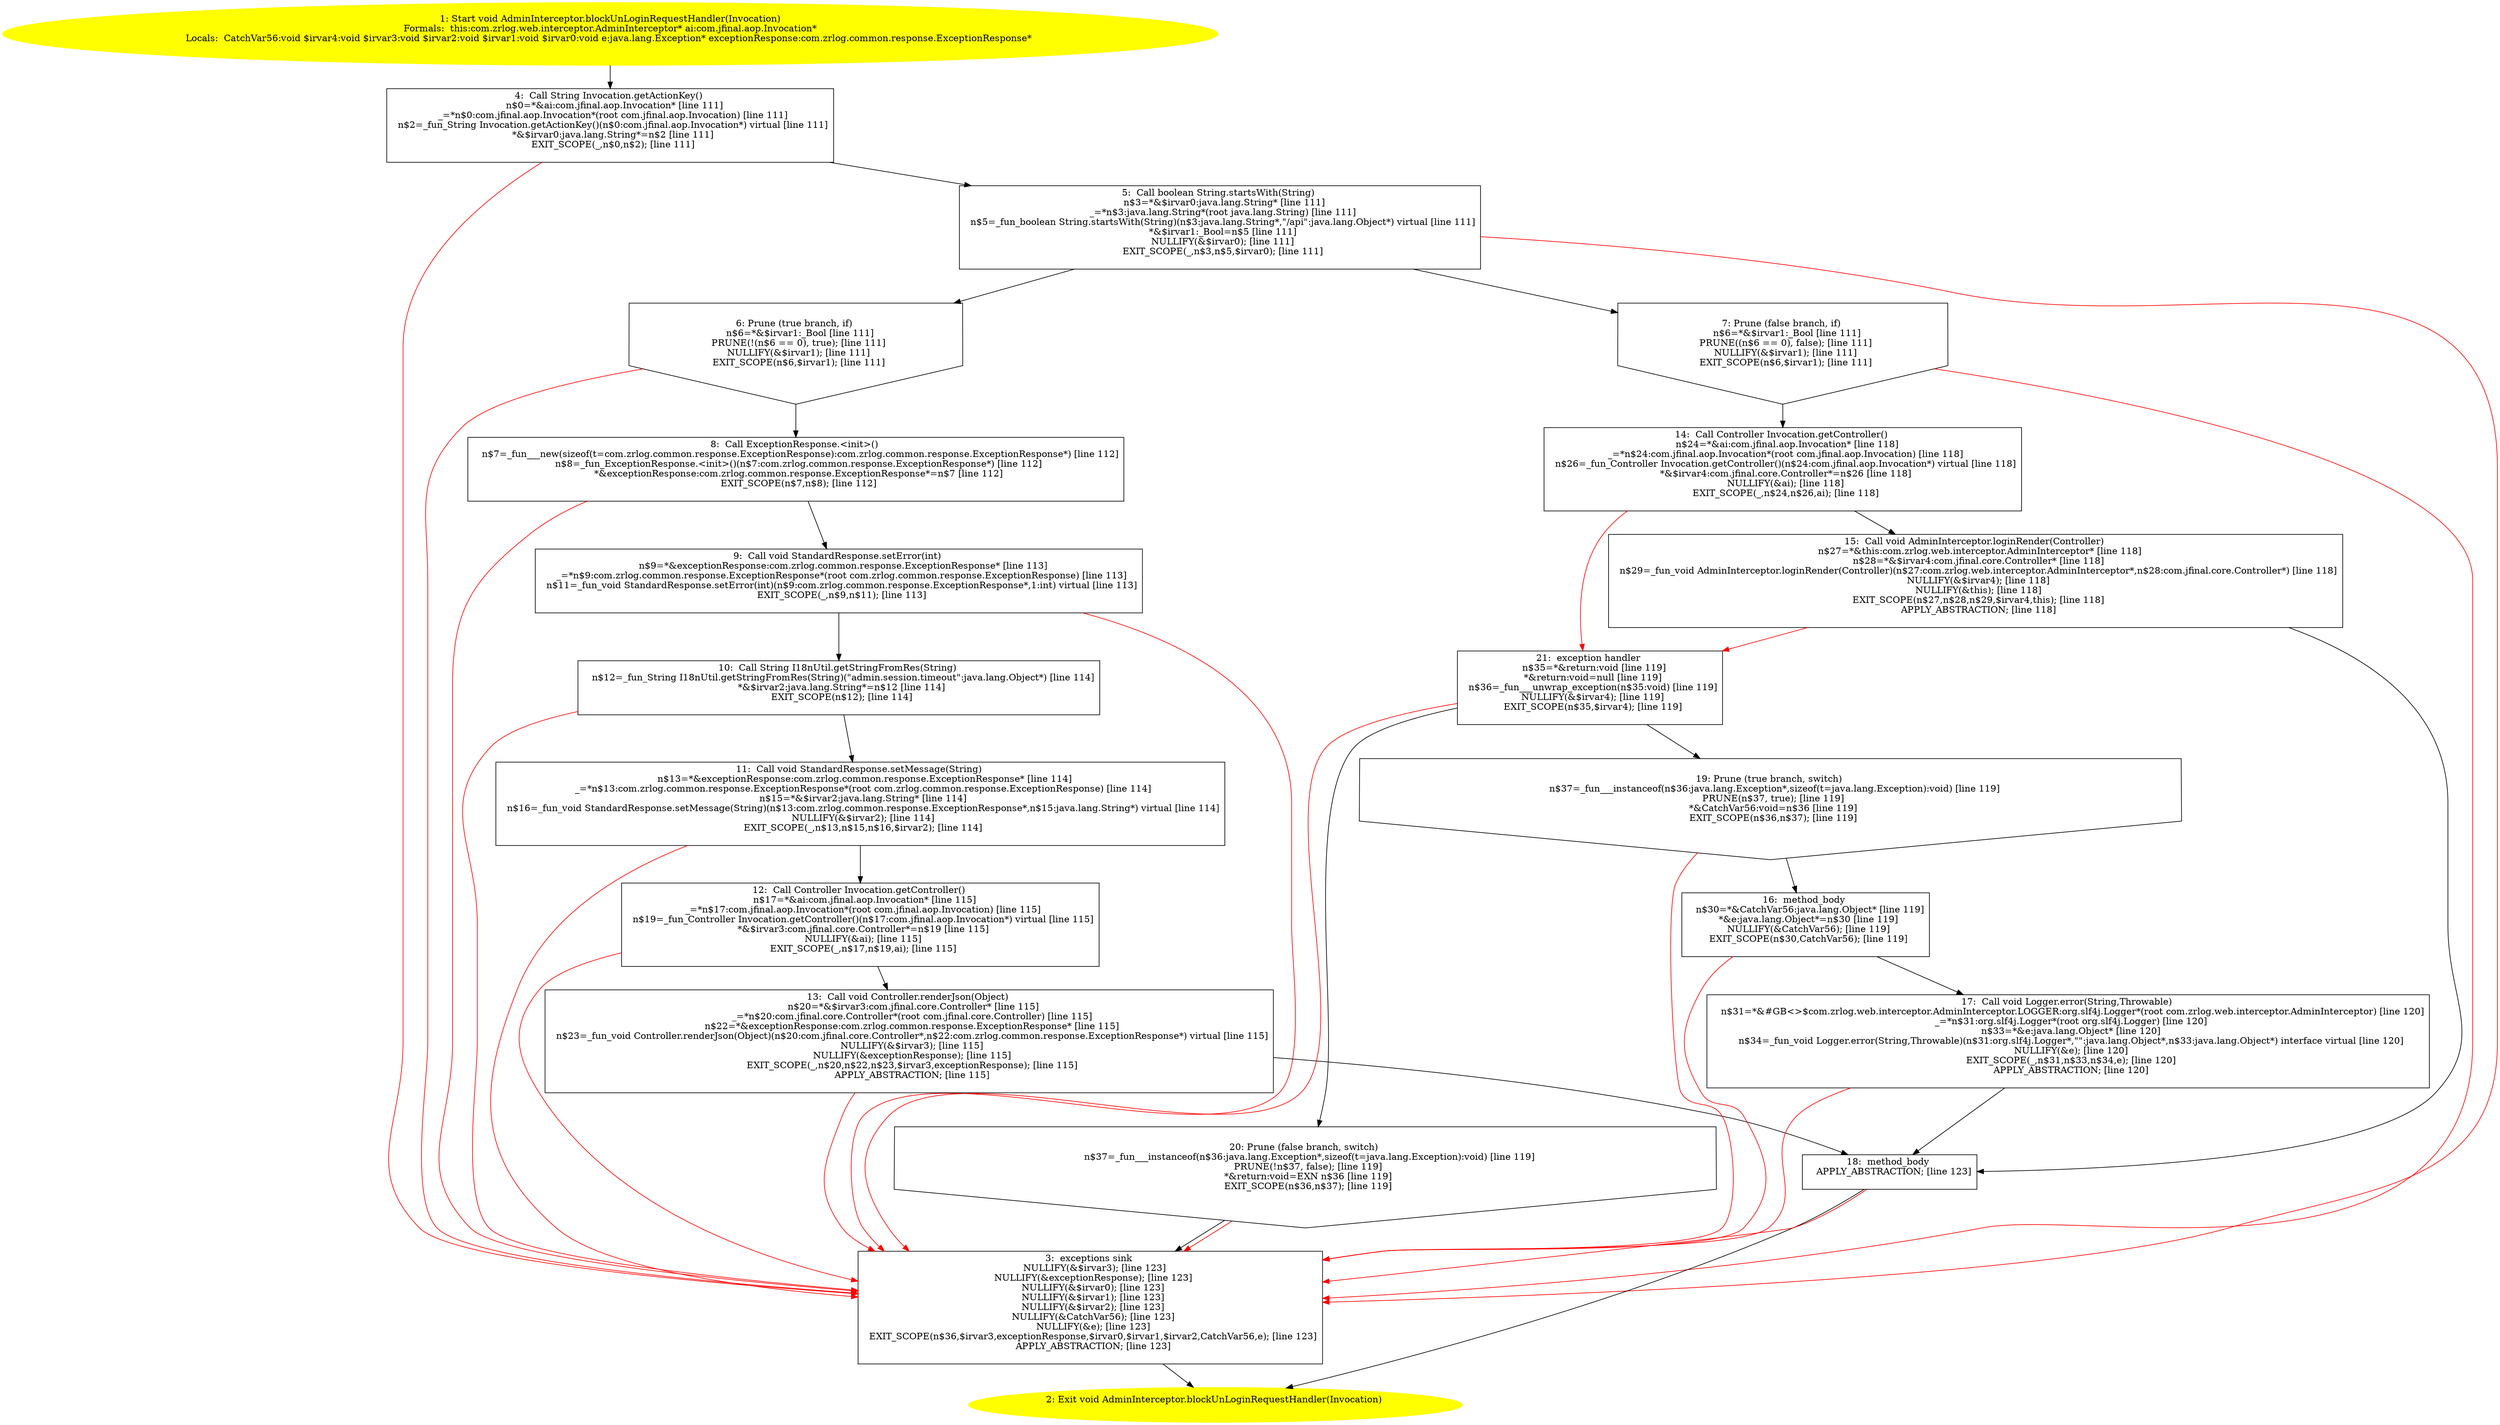 /* @generated */
digraph cfg {
"com.zrlog.web.interceptor.AdminInterceptor.blockUnLoginRequestHandler(com.jfinal.aop.Invocation):voi.e85f3545833b839023c4b8a3328553e8_1" [label="1: Start void AdminInterceptor.blockUnLoginRequestHandler(Invocation)\nFormals:  this:com.zrlog.web.interceptor.AdminInterceptor* ai:com.jfinal.aop.Invocation*\nLocals:  CatchVar56:void $irvar4:void $irvar3:void $irvar2:void $irvar1:void $irvar0:void e:java.lang.Exception* exceptionResponse:com.zrlog.common.response.ExceptionResponse* \n  " color=yellow style=filled]
	

	 "com.zrlog.web.interceptor.AdminInterceptor.blockUnLoginRequestHandler(com.jfinal.aop.Invocation):voi.e85f3545833b839023c4b8a3328553e8_1" -> "com.zrlog.web.interceptor.AdminInterceptor.blockUnLoginRequestHandler(com.jfinal.aop.Invocation):voi.e85f3545833b839023c4b8a3328553e8_4" ;
"com.zrlog.web.interceptor.AdminInterceptor.blockUnLoginRequestHandler(com.jfinal.aop.Invocation):voi.e85f3545833b839023c4b8a3328553e8_2" [label="2: Exit void AdminInterceptor.blockUnLoginRequestHandler(Invocation) \n  " color=yellow style=filled]
	

"com.zrlog.web.interceptor.AdminInterceptor.blockUnLoginRequestHandler(com.jfinal.aop.Invocation):voi.e85f3545833b839023c4b8a3328553e8_3" [label="3:  exceptions sink \n   NULLIFY(&$irvar3); [line 123]\n  NULLIFY(&exceptionResponse); [line 123]\n  NULLIFY(&$irvar0); [line 123]\n  NULLIFY(&$irvar1); [line 123]\n  NULLIFY(&$irvar2); [line 123]\n  NULLIFY(&CatchVar56); [line 123]\n  NULLIFY(&e); [line 123]\n  EXIT_SCOPE(n$36,$irvar3,exceptionResponse,$irvar0,$irvar1,$irvar2,CatchVar56,e); [line 123]\n  APPLY_ABSTRACTION; [line 123]\n " shape="box"]
	

	 "com.zrlog.web.interceptor.AdminInterceptor.blockUnLoginRequestHandler(com.jfinal.aop.Invocation):voi.e85f3545833b839023c4b8a3328553e8_3" -> "com.zrlog.web.interceptor.AdminInterceptor.blockUnLoginRequestHandler(com.jfinal.aop.Invocation):voi.e85f3545833b839023c4b8a3328553e8_2" ;
"com.zrlog.web.interceptor.AdminInterceptor.blockUnLoginRequestHandler(com.jfinal.aop.Invocation):voi.e85f3545833b839023c4b8a3328553e8_4" [label="4:  Call String Invocation.getActionKey() \n   n$0=*&ai:com.jfinal.aop.Invocation* [line 111]\n  _=*n$0:com.jfinal.aop.Invocation*(root com.jfinal.aop.Invocation) [line 111]\n  n$2=_fun_String Invocation.getActionKey()(n$0:com.jfinal.aop.Invocation*) virtual [line 111]\n  *&$irvar0:java.lang.String*=n$2 [line 111]\n  EXIT_SCOPE(_,n$0,n$2); [line 111]\n " shape="box"]
	

	 "com.zrlog.web.interceptor.AdminInterceptor.blockUnLoginRequestHandler(com.jfinal.aop.Invocation):voi.e85f3545833b839023c4b8a3328553e8_4" -> "com.zrlog.web.interceptor.AdminInterceptor.blockUnLoginRequestHandler(com.jfinal.aop.Invocation):voi.e85f3545833b839023c4b8a3328553e8_5" ;
	 "com.zrlog.web.interceptor.AdminInterceptor.blockUnLoginRequestHandler(com.jfinal.aop.Invocation):voi.e85f3545833b839023c4b8a3328553e8_4" -> "com.zrlog.web.interceptor.AdminInterceptor.blockUnLoginRequestHandler(com.jfinal.aop.Invocation):voi.e85f3545833b839023c4b8a3328553e8_3" [color="red" ];
"com.zrlog.web.interceptor.AdminInterceptor.blockUnLoginRequestHandler(com.jfinal.aop.Invocation):voi.e85f3545833b839023c4b8a3328553e8_5" [label="5:  Call boolean String.startsWith(String) \n   n$3=*&$irvar0:java.lang.String* [line 111]\n  _=*n$3:java.lang.String*(root java.lang.String) [line 111]\n  n$5=_fun_boolean String.startsWith(String)(n$3:java.lang.String*,\"/api\":java.lang.Object*) virtual [line 111]\n  *&$irvar1:_Bool=n$5 [line 111]\n  NULLIFY(&$irvar0); [line 111]\n  EXIT_SCOPE(_,n$3,n$5,$irvar0); [line 111]\n " shape="box"]
	

	 "com.zrlog.web.interceptor.AdminInterceptor.blockUnLoginRequestHandler(com.jfinal.aop.Invocation):voi.e85f3545833b839023c4b8a3328553e8_5" -> "com.zrlog.web.interceptor.AdminInterceptor.blockUnLoginRequestHandler(com.jfinal.aop.Invocation):voi.e85f3545833b839023c4b8a3328553e8_6" ;
	 "com.zrlog.web.interceptor.AdminInterceptor.blockUnLoginRequestHandler(com.jfinal.aop.Invocation):voi.e85f3545833b839023c4b8a3328553e8_5" -> "com.zrlog.web.interceptor.AdminInterceptor.blockUnLoginRequestHandler(com.jfinal.aop.Invocation):voi.e85f3545833b839023c4b8a3328553e8_7" ;
	 "com.zrlog.web.interceptor.AdminInterceptor.blockUnLoginRequestHandler(com.jfinal.aop.Invocation):voi.e85f3545833b839023c4b8a3328553e8_5" -> "com.zrlog.web.interceptor.AdminInterceptor.blockUnLoginRequestHandler(com.jfinal.aop.Invocation):voi.e85f3545833b839023c4b8a3328553e8_3" [color="red" ];
"com.zrlog.web.interceptor.AdminInterceptor.blockUnLoginRequestHandler(com.jfinal.aop.Invocation):voi.e85f3545833b839023c4b8a3328553e8_6" [label="6: Prune (true branch, if) \n   n$6=*&$irvar1:_Bool [line 111]\n  PRUNE(!(n$6 == 0), true); [line 111]\n  NULLIFY(&$irvar1); [line 111]\n  EXIT_SCOPE(n$6,$irvar1); [line 111]\n " shape="invhouse"]
	

	 "com.zrlog.web.interceptor.AdminInterceptor.blockUnLoginRequestHandler(com.jfinal.aop.Invocation):voi.e85f3545833b839023c4b8a3328553e8_6" -> "com.zrlog.web.interceptor.AdminInterceptor.blockUnLoginRequestHandler(com.jfinal.aop.Invocation):voi.e85f3545833b839023c4b8a3328553e8_8" ;
	 "com.zrlog.web.interceptor.AdminInterceptor.blockUnLoginRequestHandler(com.jfinal.aop.Invocation):voi.e85f3545833b839023c4b8a3328553e8_6" -> "com.zrlog.web.interceptor.AdminInterceptor.blockUnLoginRequestHandler(com.jfinal.aop.Invocation):voi.e85f3545833b839023c4b8a3328553e8_3" [color="red" ];
"com.zrlog.web.interceptor.AdminInterceptor.blockUnLoginRequestHandler(com.jfinal.aop.Invocation):voi.e85f3545833b839023c4b8a3328553e8_7" [label="7: Prune (false branch, if) \n   n$6=*&$irvar1:_Bool [line 111]\n  PRUNE((n$6 == 0), false); [line 111]\n  NULLIFY(&$irvar1); [line 111]\n  EXIT_SCOPE(n$6,$irvar1); [line 111]\n " shape="invhouse"]
	

	 "com.zrlog.web.interceptor.AdminInterceptor.blockUnLoginRequestHandler(com.jfinal.aop.Invocation):voi.e85f3545833b839023c4b8a3328553e8_7" -> "com.zrlog.web.interceptor.AdminInterceptor.blockUnLoginRequestHandler(com.jfinal.aop.Invocation):voi.e85f3545833b839023c4b8a3328553e8_14" ;
	 "com.zrlog.web.interceptor.AdminInterceptor.blockUnLoginRequestHandler(com.jfinal.aop.Invocation):voi.e85f3545833b839023c4b8a3328553e8_7" -> "com.zrlog.web.interceptor.AdminInterceptor.blockUnLoginRequestHandler(com.jfinal.aop.Invocation):voi.e85f3545833b839023c4b8a3328553e8_3" [color="red" ];
"com.zrlog.web.interceptor.AdminInterceptor.blockUnLoginRequestHandler(com.jfinal.aop.Invocation):voi.e85f3545833b839023c4b8a3328553e8_8" [label="8:  Call ExceptionResponse.<init>() \n   n$7=_fun___new(sizeof(t=com.zrlog.common.response.ExceptionResponse):com.zrlog.common.response.ExceptionResponse*) [line 112]\n  n$8=_fun_ExceptionResponse.<init>()(n$7:com.zrlog.common.response.ExceptionResponse*) [line 112]\n  *&exceptionResponse:com.zrlog.common.response.ExceptionResponse*=n$7 [line 112]\n  EXIT_SCOPE(n$7,n$8); [line 112]\n " shape="box"]
	

	 "com.zrlog.web.interceptor.AdminInterceptor.blockUnLoginRequestHandler(com.jfinal.aop.Invocation):voi.e85f3545833b839023c4b8a3328553e8_8" -> "com.zrlog.web.interceptor.AdminInterceptor.blockUnLoginRequestHandler(com.jfinal.aop.Invocation):voi.e85f3545833b839023c4b8a3328553e8_9" ;
	 "com.zrlog.web.interceptor.AdminInterceptor.blockUnLoginRequestHandler(com.jfinal.aop.Invocation):voi.e85f3545833b839023c4b8a3328553e8_8" -> "com.zrlog.web.interceptor.AdminInterceptor.blockUnLoginRequestHandler(com.jfinal.aop.Invocation):voi.e85f3545833b839023c4b8a3328553e8_3" [color="red" ];
"com.zrlog.web.interceptor.AdminInterceptor.blockUnLoginRequestHandler(com.jfinal.aop.Invocation):voi.e85f3545833b839023c4b8a3328553e8_9" [label="9:  Call void StandardResponse.setError(int) \n   n$9=*&exceptionResponse:com.zrlog.common.response.ExceptionResponse* [line 113]\n  _=*n$9:com.zrlog.common.response.ExceptionResponse*(root com.zrlog.common.response.ExceptionResponse) [line 113]\n  n$11=_fun_void StandardResponse.setError(int)(n$9:com.zrlog.common.response.ExceptionResponse*,1:int) virtual [line 113]\n  EXIT_SCOPE(_,n$9,n$11); [line 113]\n " shape="box"]
	

	 "com.zrlog.web.interceptor.AdminInterceptor.blockUnLoginRequestHandler(com.jfinal.aop.Invocation):voi.e85f3545833b839023c4b8a3328553e8_9" -> "com.zrlog.web.interceptor.AdminInterceptor.blockUnLoginRequestHandler(com.jfinal.aop.Invocation):voi.e85f3545833b839023c4b8a3328553e8_10" ;
	 "com.zrlog.web.interceptor.AdminInterceptor.blockUnLoginRequestHandler(com.jfinal.aop.Invocation):voi.e85f3545833b839023c4b8a3328553e8_9" -> "com.zrlog.web.interceptor.AdminInterceptor.blockUnLoginRequestHandler(com.jfinal.aop.Invocation):voi.e85f3545833b839023c4b8a3328553e8_3" [color="red" ];
"com.zrlog.web.interceptor.AdminInterceptor.blockUnLoginRequestHandler(com.jfinal.aop.Invocation):voi.e85f3545833b839023c4b8a3328553e8_10" [label="10:  Call String I18nUtil.getStringFromRes(String) \n   n$12=_fun_String I18nUtil.getStringFromRes(String)(\"admin.session.timeout\":java.lang.Object*) [line 114]\n  *&$irvar2:java.lang.String*=n$12 [line 114]\n  EXIT_SCOPE(n$12); [line 114]\n " shape="box"]
	

	 "com.zrlog.web.interceptor.AdminInterceptor.blockUnLoginRequestHandler(com.jfinal.aop.Invocation):voi.e85f3545833b839023c4b8a3328553e8_10" -> "com.zrlog.web.interceptor.AdminInterceptor.blockUnLoginRequestHandler(com.jfinal.aop.Invocation):voi.e85f3545833b839023c4b8a3328553e8_11" ;
	 "com.zrlog.web.interceptor.AdminInterceptor.blockUnLoginRequestHandler(com.jfinal.aop.Invocation):voi.e85f3545833b839023c4b8a3328553e8_10" -> "com.zrlog.web.interceptor.AdminInterceptor.blockUnLoginRequestHandler(com.jfinal.aop.Invocation):voi.e85f3545833b839023c4b8a3328553e8_3" [color="red" ];
"com.zrlog.web.interceptor.AdminInterceptor.blockUnLoginRequestHandler(com.jfinal.aop.Invocation):voi.e85f3545833b839023c4b8a3328553e8_11" [label="11:  Call void StandardResponse.setMessage(String) \n   n$13=*&exceptionResponse:com.zrlog.common.response.ExceptionResponse* [line 114]\n  _=*n$13:com.zrlog.common.response.ExceptionResponse*(root com.zrlog.common.response.ExceptionResponse) [line 114]\n  n$15=*&$irvar2:java.lang.String* [line 114]\n  n$16=_fun_void StandardResponse.setMessage(String)(n$13:com.zrlog.common.response.ExceptionResponse*,n$15:java.lang.String*) virtual [line 114]\n  NULLIFY(&$irvar2); [line 114]\n  EXIT_SCOPE(_,n$13,n$15,n$16,$irvar2); [line 114]\n " shape="box"]
	

	 "com.zrlog.web.interceptor.AdminInterceptor.blockUnLoginRequestHandler(com.jfinal.aop.Invocation):voi.e85f3545833b839023c4b8a3328553e8_11" -> "com.zrlog.web.interceptor.AdminInterceptor.blockUnLoginRequestHandler(com.jfinal.aop.Invocation):voi.e85f3545833b839023c4b8a3328553e8_12" ;
	 "com.zrlog.web.interceptor.AdminInterceptor.blockUnLoginRequestHandler(com.jfinal.aop.Invocation):voi.e85f3545833b839023c4b8a3328553e8_11" -> "com.zrlog.web.interceptor.AdminInterceptor.blockUnLoginRequestHandler(com.jfinal.aop.Invocation):voi.e85f3545833b839023c4b8a3328553e8_3" [color="red" ];
"com.zrlog.web.interceptor.AdminInterceptor.blockUnLoginRequestHandler(com.jfinal.aop.Invocation):voi.e85f3545833b839023c4b8a3328553e8_12" [label="12:  Call Controller Invocation.getController() \n   n$17=*&ai:com.jfinal.aop.Invocation* [line 115]\n  _=*n$17:com.jfinal.aop.Invocation*(root com.jfinal.aop.Invocation) [line 115]\n  n$19=_fun_Controller Invocation.getController()(n$17:com.jfinal.aop.Invocation*) virtual [line 115]\n  *&$irvar3:com.jfinal.core.Controller*=n$19 [line 115]\n  NULLIFY(&ai); [line 115]\n  EXIT_SCOPE(_,n$17,n$19,ai); [line 115]\n " shape="box"]
	

	 "com.zrlog.web.interceptor.AdminInterceptor.blockUnLoginRequestHandler(com.jfinal.aop.Invocation):voi.e85f3545833b839023c4b8a3328553e8_12" -> "com.zrlog.web.interceptor.AdminInterceptor.blockUnLoginRequestHandler(com.jfinal.aop.Invocation):voi.e85f3545833b839023c4b8a3328553e8_13" ;
	 "com.zrlog.web.interceptor.AdminInterceptor.blockUnLoginRequestHandler(com.jfinal.aop.Invocation):voi.e85f3545833b839023c4b8a3328553e8_12" -> "com.zrlog.web.interceptor.AdminInterceptor.blockUnLoginRequestHandler(com.jfinal.aop.Invocation):voi.e85f3545833b839023c4b8a3328553e8_3" [color="red" ];
"com.zrlog.web.interceptor.AdminInterceptor.blockUnLoginRequestHandler(com.jfinal.aop.Invocation):voi.e85f3545833b839023c4b8a3328553e8_13" [label="13:  Call void Controller.renderJson(Object) \n   n$20=*&$irvar3:com.jfinal.core.Controller* [line 115]\n  _=*n$20:com.jfinal.core.Controller*(root com.jfinal.core.Controller) [line 115]\n  n$22=*&exceptionResponse:com.zrlog.common.response.ExceptionResponse* [line 115]\n  n$23=_fun_void Controller.renderJson(Object)(n$20:com.jfinal.core.Controller*,n$22:com.zrlog.common.response.ExceptionResponse*) virtual [line 115]\n  NULLIFY(&$irvar3); [line 115]\n  NULLIFY(&exceptionResponse); [line 115]\n  EXIT_SCOPE(_,n$20,n$22,n$23,$irvar3,exceptionResponse); [line 115]\n  APPLY_ABSTRACTION; [line 115]\n " shape="box"]
	

	 "com.zrlog.web.interceptor.AdminInterceptor.blockUnLoginRequestHandler(com.jfinal.aop.Invocation):voi.e85f3545833b839023c4b8a3328553e8_13" -> "com.zrlog.web.interceptor.AdminInterceptor.blockUnLoginRequestHandler(com.jfinal.aop.Invocation):voi.e85f3545833b839023c4b8a3328553e8_18" ;
	 "com.zrlog.web.interceptor.AdminInterceptor.blockUnLoginRequestHandler(com.jfinal.aop.Invocation):voi.e85f3545833b839023c4b8a3328553e8_13" -> "com.zrlog.web.interceptor.AdminInterceptor.blockUnLoginRequestHandler(com.jfinal.aop.Invocation):voi.e85f3545833b839023c4b8a3328553e8_3" [color="red" ];
"com.zrlog.web.interceptor.AdminInterceptor.blockUnLoginRequestHandler(com.jfinal.aop.Invocation):voi.e85f3545833b839023c4b8a3328553e8_14" [label="14:  Call Controller Invocation.getController() \n   n$24=*&ai:com.jfinal.aop.Invocation* [line 118]\n  _=*n$24:com.jfinal.aop.Invocation*(root com.jfinal.aop.Invocation) [line 118]\n  n$26=_fun_Controller Invocation.getController()(n$24:com.jfinal.aop.Invocation*) virtual [line 118]\n  *&$irvar4:com.jfinal.core.Controller*=n$26 [line 118]\n  NULLIFY(&ai); [line 118]\n  EXIT_SCOPE(_,n$24,n$26,ai); [line 118]\n " shape="box"]
	

	 "com.zrlog.web.interceptor.AdminInterceptor.blockUnLoginRequestHandler(com.jfinal.aop.Invocation):voi.e85f3545833b839023c4b8a3328553e8_14" -> "com.zrlog.web.interceptor.AdminInterceptor.blockUnLoginRequestHandler(com.jfinal.aop.Invocation):voi.e85f3545833b839023c4b8a3328553e8_15" ;
	 "com.zrlog.web.interceptor.AdminInterceptor.blockUnLoginRequestHandler(com.jfinal.aop.Invocation):voi.e85f3545833b839023c4b8a3328553e8_14" -> "com.zrlog.web.interceptor.AdminInterceptor.blockUnLoginRequestHandler(com.jfinal.aop.Invocation):voi.e85f3545833b839023c4b8a3328553e8_21" [color="red" ];
"com.zrlog.web.interceptor.AdminInterceptor.blockUnLoginRequestHandler(com.jfinal.aop.Invocation):voi.e85f3545833b839023c4b8a3328553e8_15" [label="15:  Call void AdminInterceptor.loginRender(Controller) \n   n$27=*&this:com.zrlog.web.interceptor.AdminInterceptor* [line 118]\n  n$28=*&$irvar4:com.jfinal.core.Controller* [line 118]\n  n$29=_fun_void AdminInterceptor.loginRender(Controller)(n$27:com.zrlog.web.interceptor.AdminInterceptor*,n$28:com.jfinal.core.Controller*) [line 118]\n  NULLIFY(&$irvar4); [line 118]\n  NULLIFY(&this); [line 118]\n  EXIT_SCOPE(n$27,n$28,n$29,$irvar4,this); [line 118]\n  APPLY_ABSTRACTION; [line 118]\n " shape="box"]
	

	 "com.zrlog.web.interceptor.AdminInterceptor.blockUnLoginRequestHandler(com.jfinal.aop.Invocation):voi.e85f3545833b839023c4b8a3328553e8_15" -> "com.zrlog.web.interceptor.AdminInterceptor.blockUnLoginRequestHandler(com.jfinal.aop.Invocation):voi.e85f3545833b839023c4b8a3328553e8_18" ;
	 "com.zrlog.web.interceptor.AdminInterceptor.blockUnLoginRequestHandler(com.jfinal.aop.Invocation):voi.e85f3545833b839023c4b8a3328553e8_15" -> "com.zrlog.web.interceptor.AdminInterceptor.blockUnLoginRequestHandler(com.jfinal.aop.Invocation):voi.e85f3545833b839023c4b8a3328553e8_21" [color="red" ];
"com.zrlog.web.interceptor.AdminInterceptor.blockUnLoginRequestHandler(com.jfinal.aop.Invocation):voi.e85f3545833b839023c4b8a3328553e8_16" [label="16:  method_body \n   n$30=*&CatchVar56:java.lang.Object* [line 119]\n  *&e:java.lang.Object*=n$30 [line 119]\n  NULLIFY(&CatchVar56); [line 119]\n  EXIT_SCOPE(n$30,CatchVar56); [line 119]\n " shape="box"]
	

	 "com.zrlog.web.interceptor.AdminInterceptor.blockUnLoginRequestHandler(com.jfinal.aop.Invocation):voi.e85f3545833b839023c4b8a3328553e8_16" -> "com.zrlog.web.interceptor.AdminInterceptor.blockUnLoginRequestHandler(com.jfinal.aop.Invocation):voi.e85f3545833b839023c4b8a3328553e8_17" ;
	 "com.zrlog.web.interceptor.AdminInterceptor.blockUnLoginRequestHandler(com.jfinal.aop.Invocation):voi.e85f3545833b839023c4b8a3328553e8_16" -> "com.zrlog.web.interceptor.AdminInterceptor.blockUnLoginRequestHandler(com.jfinal.aop.Invocation):voi.e85f3545833b839023c4b8a3328553e8_3" [color="red" ];
"com.zrlog.web.interceptor.AdminInterceptor.blockUnLoginRequestHandler(com.jfinal.aop.Invocation):voi.e85f3545833b839023c4b8a3328553e8_17" [label="17:  Call void Logger.error(String,Throwable) \n   n$31=*&#GB<>$com.zrlog.web.interceptor.AdminInterceptor.LOGGER:org.slf4j.Logger*(root com.zrlog.web.interceptor.AdminInterceptor) [line 120]\n  _=*n$31:org.slf4j.Logger*(root org.slf4j.Logger) [line 120]\n  n$33=*&e:java.lang.Object* [line 120]\n  n$34=_fun_void Logger.error(String,Throwable)(n$31:org.slf4j.Logger*,\"\":java.lang.Object*,n$33:java.lang.Object*) interface virtual [line 120]\n  NULLIFY(&e); [line 120]\n  EXIT_SCOPE(_,n$31,n$33,n$34,e); [line 120]\n  APPLY_ABSTRACTION; [line 120]\n " shape="box"]
	

	 "com.zrlog.web.interceptor.AdminInterceptor.blockUnLoginRequestHandler(com.jfinal.aop.Invocation):voi.e85f3545833b839023c4b8a3328553e8_17" -> "com.zrlog.web.interceptor.AdminInterceptor.blockUnLoginRequestHandler(com.jfinal.aop.Invocation):voi.e85f3545833b839023c4b8a3328553e8_18" ;
	 "com.zrlog.web.interceptor.AdminInterceptor.blockUnLoginRequestHandler(com.jfinal.aop.Invocation):voi.e85f3545833b839023c4b8a3328553e8_17" -> "com.zrlog.web.interceptor.AdminInterceptor.blockUnLoginRequestHandler(com.jfinal.aop.Invocation):voi.e85f3545833b839023c4b8a3328553e8_3" [color="red" ];
"com.zrlog.web.interceptor.AdminInterceptor.blockUnLoginRequestHandler(com.jfinal.aop.Invocation):voi.e85f3545833b839023c4b8a3328553e8_18" [label="18:  method_body \n   APPLY_ABSTRACTION; [line 123]\n " shape="box"]
	

	 "com.zrlog.web.interceptor.AdminInterceptor.blockUnLoginRequestHandler(com.jfinal.aop.Invocation):voi.e85f3545833b839023c4b8a3328553e8_18" -> "com.zrlog.web.interceptor.AdminInterceptor.blockUnLoginRequestHandler(com.jfinal.aop.Invocation):voi.e85f3545833b839023c4b8a3328553e8_2" ;
	 "com.zrlog.web.interceptor.AdminInterceptor.blockUnLoginRequestHandler(com.jfinal.aop.Invocation):voi.e85f3545833b839023c4b8a3328553e8_18" -> "com.zrlog.web.interceptor.AdminInterceptor.blockUnLoginRequestHandler(com.jfinal.aop.Invocation):voi.e85f3545833b839023c4b8a3328553e8_3" [color="red" ];
"com.zrlog.web.interceptor.AdminInterceptor.blockUnLoginRequestHandler(com.jfinal.aop.Invocation):voi.e85f3545833b839023c4b8a3328553e8_19" [label="19: Prune (true branch, switch) \n   n$37=_fun___instanceof(n$36:java.lang.Exception*,sizeof(t=java.lang.Exception):void) [line 119]\n  PRUNE(n$37, true); [line 119]\n  *&CatchVar56:void=n$36 [line 119]\n  EXIT_SCOPE(n$36,n$37); [line 119]\n " shape="invhouse"]
	

	 "com.zrlog.web.interceptor.AdminInterceptor.blockUnLoginRequestHandler(com.jfinal.aop.Invocation):voi.e85f3545833b839023c4b8a3328553e8_19" -> "com.zrlog.web.interceptor.AdminInterceptor.blockUnLoginRequestHandler(com.jfinal.aop.Invocation):voi.e85f3545833b839023c4b8a3328553e8_16" ;
	 "com.zrlog.web.interceptor.AdminInterceptor.blockUnLoginRequestHandler(com.jfinal.aop.Invocation):voi.e85f3545833b839023c4b8a3328553e8_19" -> "com.zrlog.web.interceptor.AdminInterceptor.blockUnLoginRequestHandler(com.jfinal.aop.Invocation):voi.e85f3545833b839023c4b8a3328553e8_3" [color="red" ];
"com.zrlog.web.interceptor.AdminInterceptor.blockUnLoginRequestHandler(com.jfinal.aop.Invocation):voi.e85f3545833b839023c4b8a3328553e8_20" [label="20: Prune (false branch, switch) \n   n$37=_fun___instanceof(n$36:java.lang.Exception*,sizeof(t=java.lang.Exception):void) [line 119]\n  PRUNE(!n$37, false); [line 119]\n  *&return:void=EXN n$36 [line 119]\n  EXIT_SCOPE(n$36,n$37); [line 119]\n " shape="invhouse"]
	

	 "com.zrlog.web.interceptor.AdminInterceptor.blockUnLoginRequestHandler(com.jfinal.aop.Invocation):voi.e85f3545833b839023c4b8a3328553e8_20" -> "com.zrlog.web.interceptor.AdminInterceptor.blockUnLoginRequestHandler(com.jfinal.aop.Invocation):voi.e85f3545833b839023c4b8a3328553e8_3" ;
	 "com.zrlog.web.interceptor.AdminInterceptor.blockUnLoginRequestHandler(com.jfinal.aop.Invocation):voi.e85f3545833b839023c4b8a3328553e8_20" -> "com.zrlog.web.interceptor.AdminInterceptor.blockUnLoginRequestHandler(com.jfinal.aop.Invocation):voi.e85f3545833b839023c4b8a3328553e8_3" [color="red" ];
"com.zrlog.web.interceptor.AdminInterceptor.blockUnLoginRequestHandler(com.jfinal.aop.Invocation):voi.e85f3545833b839023c4b8a3328553e8_21" [label="21:  exception handler \n   n$35=*&return:void [line 119]\n  *&return:void=null [line 119]\n  n$36=_fun___unwrap_exception(n$35:void) [line 119]\n  NULLIFY(&$irvar4); [line 119]\n  EXIT_SCOPE(n$35,$irvar4); [line 119]\n " shape="box"]
	

	 "com.zrlog.web.interceptor.AdminInterceptor.blockUnLoginRequestHandler(com.jfinal.aop.Invocation):voi.e85f3545833b839023c4b8a3328553e8_21" -> "com.zrlog.web.interceptor.AdminInterceptor.blockUnLoginRequestHandler(com.jfinal.aop.Invocation):voi.e85f3545833b839023c4b8a3328553e8_19" ;
	 "com.zrlog.web.interceptor.AdminInterceptor.blockUnLoginRequestHandler(com.jfinal.aop.Invocation):voi.e85f3545833b839023c4b8a3328553e8_21" -> "com.zrlog.web.interceptor.AdminInterceptor.blockUnLoginRequestHandler(com.jfinal.aop.Invocation):voi.e85f3545833b839023c4b8a3328553e8_20" ;
	 "com.zrlog.web.interceptor.AdminInterceptor.blockUnLoginRequestHandler(com.jfinal.aop.Invocation):voi.e85f3545833b839023c4b8a3328553e8_21" -> "com.zrlog.web.interceptor.AdminInterceptor.blockUnLoginRequestHandler(com.jfinal.aop.Invocation):voi.e85f3545833b839023c4b8a3328553e8_3" [color="red" ];
}
